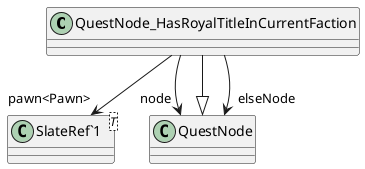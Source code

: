@startuml
class QuestNode_HasRoyalTitleInCurrentFaction {
}
class "SlateRef`1"<T> {
}
QuestNode <|-- QuestNode_HasRoyalTitleInCurrentFaction
QuestNode_HasRoyalTitleInCurrentFaction --> "pawn<Pawn>" "SlateRef`1"
QuestNode_HasRoyalTitleInCurrentFaction --> "node" QuestNode
QuestNode_HasRoyalTitleInCurrentFaction --> "elseNode" QuestNode
@enduml
